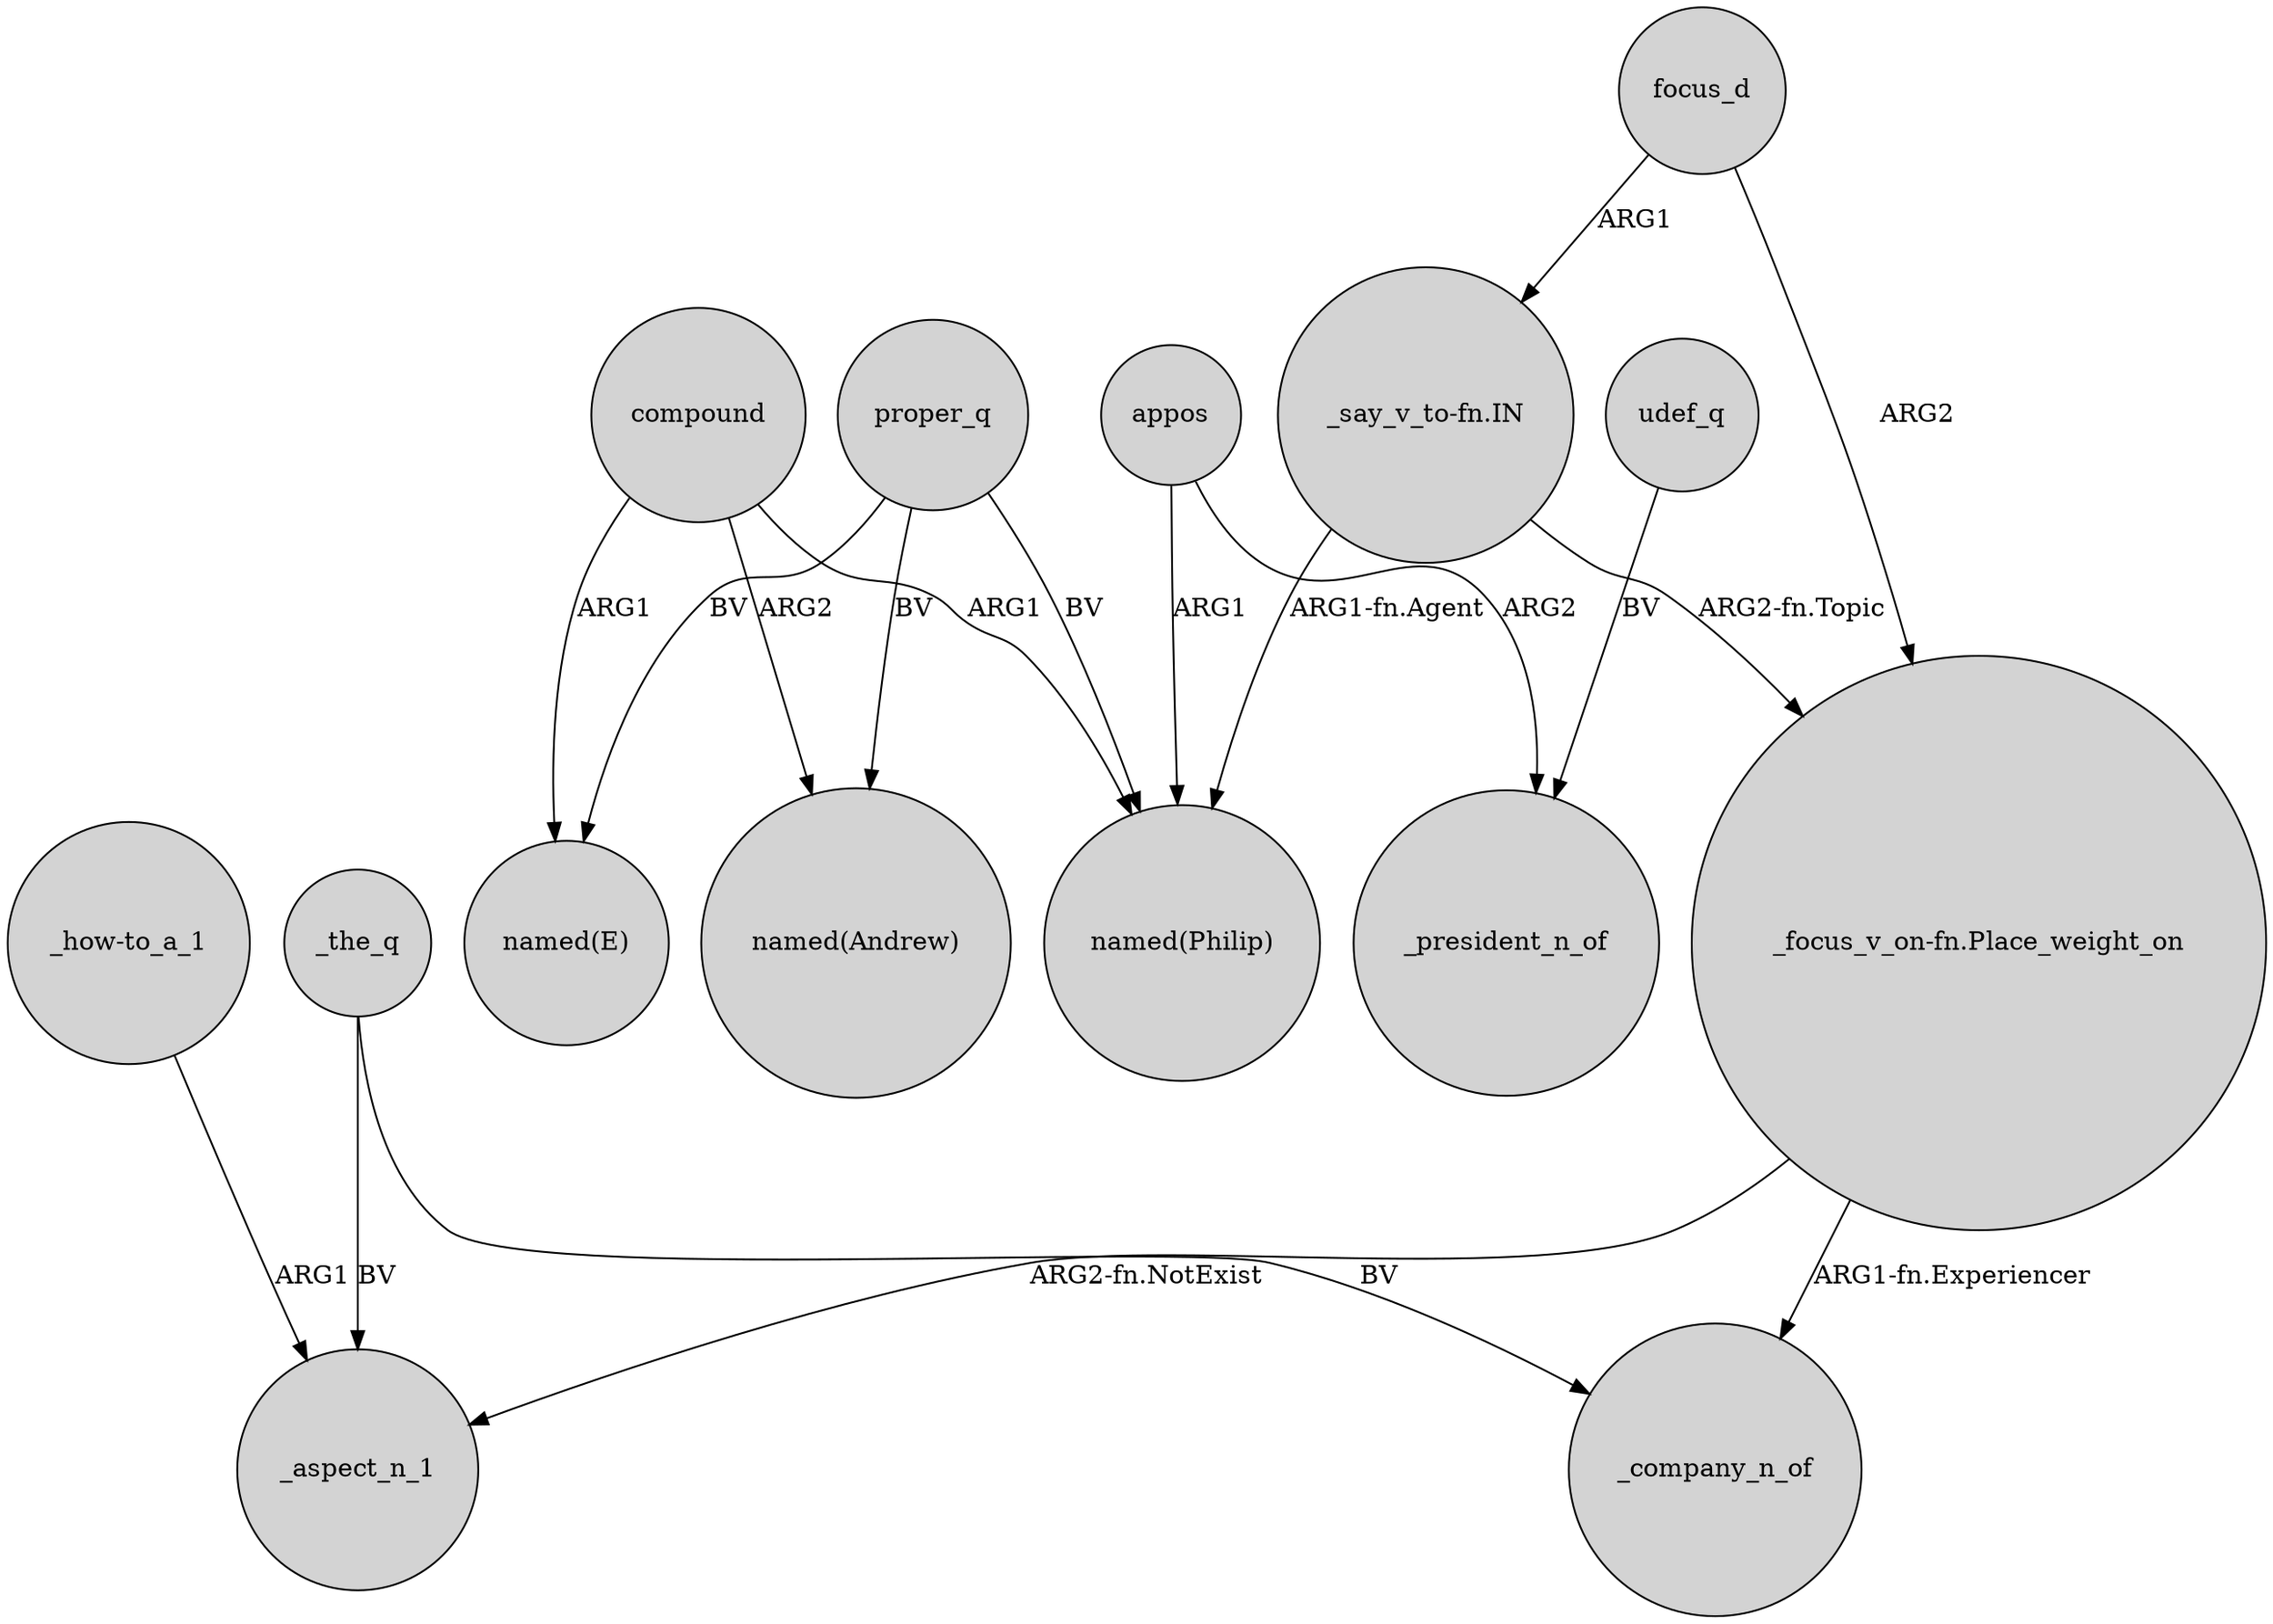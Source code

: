 digraph {
	node [shape=circle style=filled]
	"_how-to_a_1" -> _aspect_n_1 [label=ARG1]
	"_focus_v_on-fn.Place_weight_on" -> _company_n_of [label="ARG1-fn.Experiencer"]
	"_say_v_to-fn.IN" -> "_focus_v_on-fn.Place_weight_on" [label="ARG2-fn.Topic"]
	compound -> "named(Andrew)" [label=ARG2]
	"_focus_v_on-fn.Place_weight_on" -> _aspect_n_1 [label="ARG2-fn.NotExist"]
	"_say_v_to-fn.IN" -> "named(Philip)" [label="ARG1-fn.Agent"]
	proper_q -> "named(Philip)" [label=BV]
	udef_q -> _president_n_of [label=BV]
	proper_q -> "named(E)" [label=BV]
	_the_q -> _aspect_n_1 [label=BV]
	compound -> "named(E)" [label=ARG1]
	proper_q -> "named(Andrew)" [label=BV]
	appos -> _president_n_of [label=ARG2]
	_the_q -> _company_n_of [label=BV]
	compound -> "named(Philip)" [label=ARG1]
	focus_d -> "_say_v_to-fn.IN" [label=ARG1]
	appos -> "named(Philip)" [label=ARG1]
	focus_d -> "_focus_v_on-fn.Place_weight_on" [label=ARG2]
}
